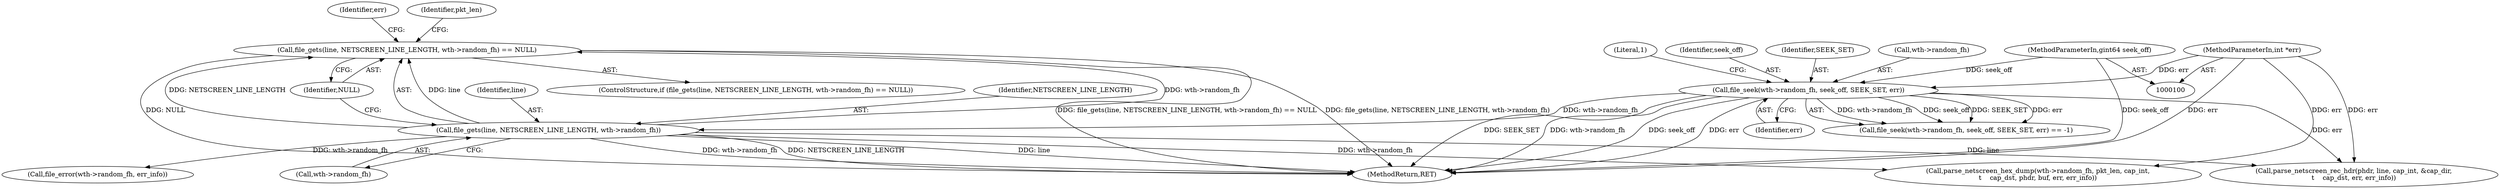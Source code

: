 digraph "0_wireshark_6a140eca7b78b230f1f90a739a32257476513c78_0@API" {
"1000128" [label="(Call,file_gets(line, NETSCREEN_LINE_LENGTH, wth->random_fh) == NULL)"];
"1000129" [label="(Call,file_gets(line, NETSCREEN_LINE_LENGTH, wth->random_fh))"];
"1000115" [label="(Call,file_seek(wth->random_fh, seek_off, SEEK_SET, err))"];
"1000102" [label="(MethodParameterIn,gint64 seek_off)"];
"1000105" [label="(MethodParameterIn,int *err)"];
"1000116" [label="(Call,wth->random_fh)"];
"1000177" [label="(Call,parse_netscreen_hex_dump(wth->random_fh, pkt_len, cap_int,\n\t    cap_dst, phdr, buf, err, err_info))"];
"1000192" [label="(MethodReturn,RET)"];
"1000114" [label="(Call,file_seek(wth->random_fh, seek_off, SEEK_SET, err) == -1)"];
"1000128" [label="(Call,file_gets(line, NETSCREEN_LINE_LENGTH, wth->random_fh) == NULL)"];
"1000123" [label="(Literal,1)"];
"1000115" [label="(Call,file_seek(wth->random_fh, seek_off, SEEK_SET, err))"];
"1000119" [label="(Identifier,seek_off)"];
"1000159" [label="(Call,parse_netscreen_rec_hdr(phdr, line, cap_int, &cap_dir,\n\t    cap_dst, err, err_info))"];
"1000140" [label="(Call,file_error(wth->random_fh, err_info))"];
"1000120" [label="(Identifier,SEEK_SET)"];
"1000105" [label="(MethodParameterIn,int *err)"];
"1000129" [label="(Call,file_gets(line, NETSCREEN_LINE_LENGTH, wth->random_fh))"];
"1000127" [label="(ControlStructure,if (file_gets(line, NETSCREEN_LINE_LENGTH, wth->random_fh) == NULL))"];
"1000130" [label="(Identifier,line)"];
"1000135" [label="(Identifier,NULL)"];
"1000121" [label="(Identifier,err)"];
"1000139" [label="(Identifier,err)"];
"1000158" [label="(Identifier,pkt_len)"];
"1000102" [label="(MethodParameterIn,gint64 seek_off)"];
"1000132" [label="(Call,wth->random_fh)"];
"1000131" [label="(Identifier,NETSCREEN_LINE_LENGTH)"];
"1000128" -> "1000127"  [label="AST: "];
"1000128" -> "1000135"  [label="CFG: "];
"1000129" -> "1000128"  [label="AST: "];
"1000135" -> "1000128"  [label="AST: "];
"1000139" -> "1000128"  [label="CFG: "];
"1000158" -> "1000128"  [label="CFG: "];
"1000128" -> "1000192"  [label="DDG: file_gets(line, NETSCREEN_LINE_LENGTH, wth->random_fh) == NULL"];
"1000128" -> "1000192"  [label="DDG: file_gets(line, NETSCREEN_LINE_LENGTH, wth->random_fh)"];
"1000128" -> "1000192"  [label="DDG: NULL"];
"1000129" -> "1000128"  [label="DDG: line"];
"1000129" -> "1000128"  [label="DDG: NETSCREEN_LINE_LENGTH"];
"1000129" -> "1000128"  [label="DDG: wth->random_fh"];
"1000129" -> "1000132"  [label="CFG: "];
"1000130" -> "1000129"  [label="AST: "];
"1000131" -> "1000129"  [label="AST: "];
"1000132" -> "1000129"  [label="AST: "];
"1000135" -> "1000129"  [label="CFG: "];
"1000129" -> "1000192"  [label="DDG: line"];
"1000129" -> "1000192"  [label="DDG: wth->random_fh"];
"1000129" -> "1000192"  [label="DDG: NETSCREEN_LINE_LENGTH"];
"1000115" -> "1000129"  [label="DDG: wth->random_fh"];
"1000129" -> "1000140"  [label="DDG: wth->random_fh"];
"1000129" -> "1000159"  [label="DDG: line"];
"1000129" -> "1000177"  [label="DDG: wth->random_fh"];
"1000115" -> "1000114"  [label="AST: "];
"1000115" -> "1000121"  [label="CFG: "];
"1000116" -> "1000115"  [label="AST: "];
"1000119" -> "1000115"  [label="AST: "];
"1000120" -> "1000115"  [label="AST: "];
"1000121" -> "1000115"  [label="AST: "];
"1000123" -> "1000115"  [label="CFG: "];
"1000115" -> "1000192"  [label="DDG: seek_off"];
"1000115" -> "1000192"  [label="DDG: err"];
"1000115" -> "1000192"  [label="DDG: SEEK_SET"];
"1000115" -> "1000192"  [label="DDG: wth->random_fh"];
"1000115" -> "1000114"  [label="DDG: wth->random_fh"];
"1000115" -> "1000114"  [label="DDG: seek_off"];
"1000115" -> "1000114"  [label="DDG: SEEK_SET"];
"1000115" -> "1000114"  [label="DDG: err"];
"1000102" -> "1000115"  [label="DDG: seek_off"];
"1000105" -> "1000115"  [label="DDG: err"];
"1000115" -> "1000159"  [label="DDG: err"];
"1000102" -> "1000100"  [label="AST: "];
"1000102" -> "1000192"  [label="DDG: seek_off"];
"1000105" -> "1000100"  [label="AST: "];
"1000105" -> "1000192"  [label="DDG: err"];
"1000105" -> "1000159"  [label="DDG: err"];
"1000105" -> "1000177"  [label="DDG: err"];
}
